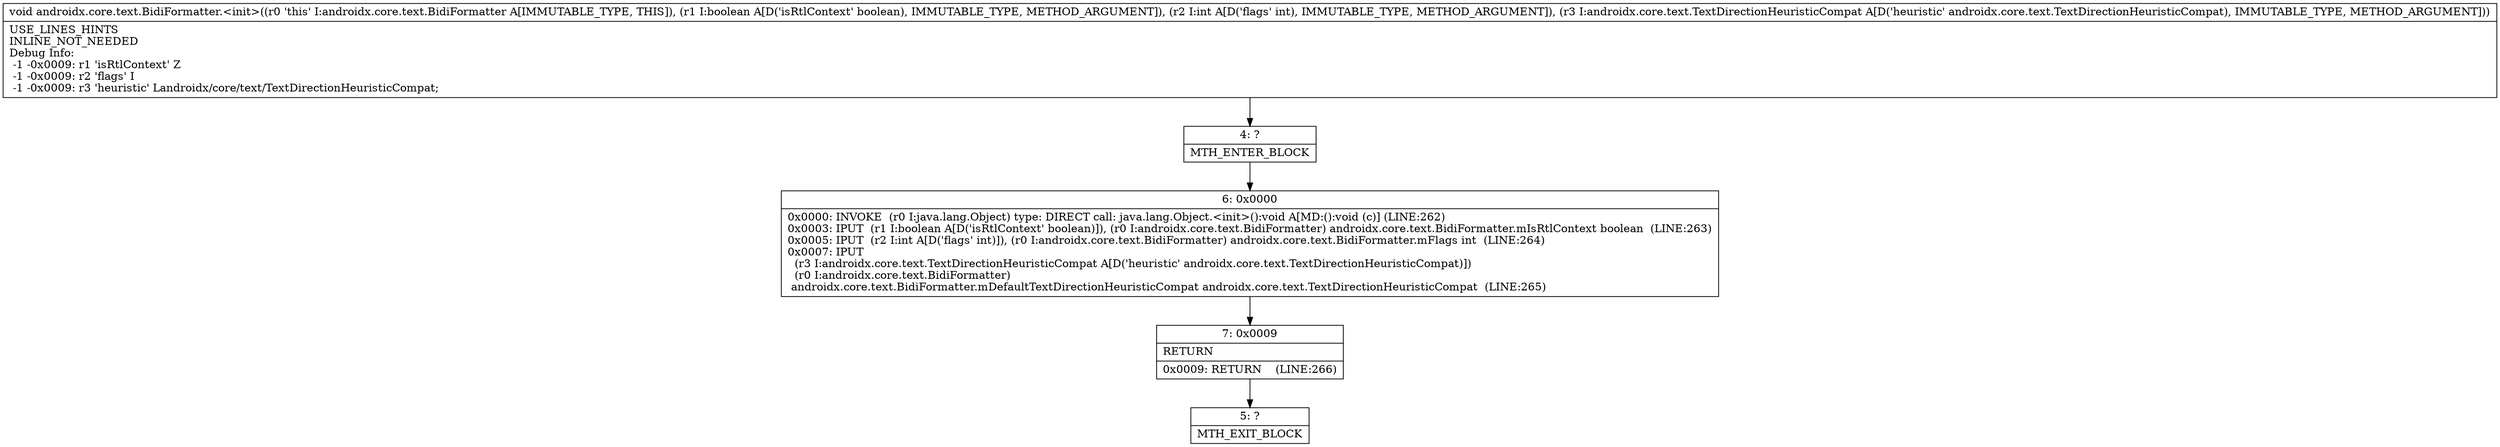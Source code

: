 digraph "CFG forandroidx.core.text.BidiFormatter.\<init\>(ZILandroidx\/core\/text\/TextDirectionHeuristicCompat;)V" {
Node_4 [shape=record,label="{4\:\ ?|MTH_ENTER_BLOCK\l}"];
Node_6 [shape=record,label="{6\:\ 0x0000|0x0000: INVOKE  (r0 I:java.lang.Object) type: DIRECT call: java.lang.Object.\<init\>():void A[MD:():void (c)] (LINE:262)\l0x0003: IPUT  (r1 I:boolean A[D('isRtlContext' boolean)]), (r0 I:androidx.core.text.BidiFormatter) androidx.core.text.BidiFormatter.mIsRtlContext boolean  (LINE:263)\l0x0005: IPUT  (r2 I:int A[D('flags' int)]), (r0 I:androidx.core.text.BidiFormatter) androidx.core.text.BidiFormatter.mFlags int  (LINE:264)\l0x0007: IPUT  \l  (r3 I:androidx.core.text.TextDirectionHeuristicCompat A[D('heuristic' androidx.core.text.TextDirectionHeuristicCompat)])\l  (r0 I:androidx.core.text.BidiFormatter)\l androidx.core.text.BidiFormatter.mDefaultTextDirectionHeuristicCompat androidx.core.text.TextDirectionHeuristicCompat  (LINE:265)\l}"];
Node_7 [shape=record,label="{7\:\ 0x0009|RETURN\l|0x0009: RETURN    (LINE:266)\l}"];
Node_5 [shape=record,label="{5\:\ ?|MTH_EXIT_BLOCK\l}"];
MethodNode[shape=record,label="{void androidx.core.text.BidiFormatter.\<init\>((r0 'this' I:androidx.core.text.BidiFormatter A[IMMUTABLE_TYPE, THIS]), (r1 I:boolean A[D('isRtlContext' boolean), IMMUTABLE_TYPE, METHOD_ARGUMENT]), (r2 I:int A[D('flags' int), IMMUTABLE_TYPE, METHOD_ARGUMENT]), (r3 I:androidx.core.text.TextDirectionHeuristicCompat A[D('heuristic' androidx.core.text.TextDirectionHeuristicCompat), IMMUTABLE_TYPE, METHOD_ARGUMENT]))  | USE_LINES_HINTS\lINLINE_NOT_NEEDED\lDebug Info:\l  \-1 \-0x0009: r1 'isRtlContext' Z\l  \-1 \-0x0009: r2 'flags' I\l  \-1 \-0x0009: r3 'heuristic' Landroidx\/core\/text\/TextDirectionHeuristicCompat;\l}"];
MethodNode -> Node_4;Node_4 -> Node_6;
Node_6 -> Node_7;
Node_7 -> Node_5;
}

